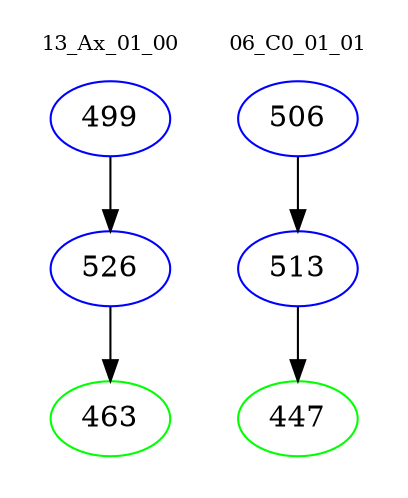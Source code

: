 digraph{
subgraph cluster_0 {
color = white
label = "13_Ax_01_00";
fontsize=10;
T0_499 [label="499", color="blue"]
T0_499 -> T0_526 [color="black"]
T0_526 [label="526", color="blue"]
T0_526 -> T0_463 [color="black"]
T0_463 [label="463", color="green"]
}
subgraph cluster_1 {
color = white
label = "06_C0_01_01";
fontsize=10;
T1_506 [label="506", color="blue"]
T1_506 -> T1_513 [color="black"]
T1_513 [label="513", color="blue"]
T1_513 -> T1_447 [color="black"]
T1_447 [label="447", color="green"]
}
}
